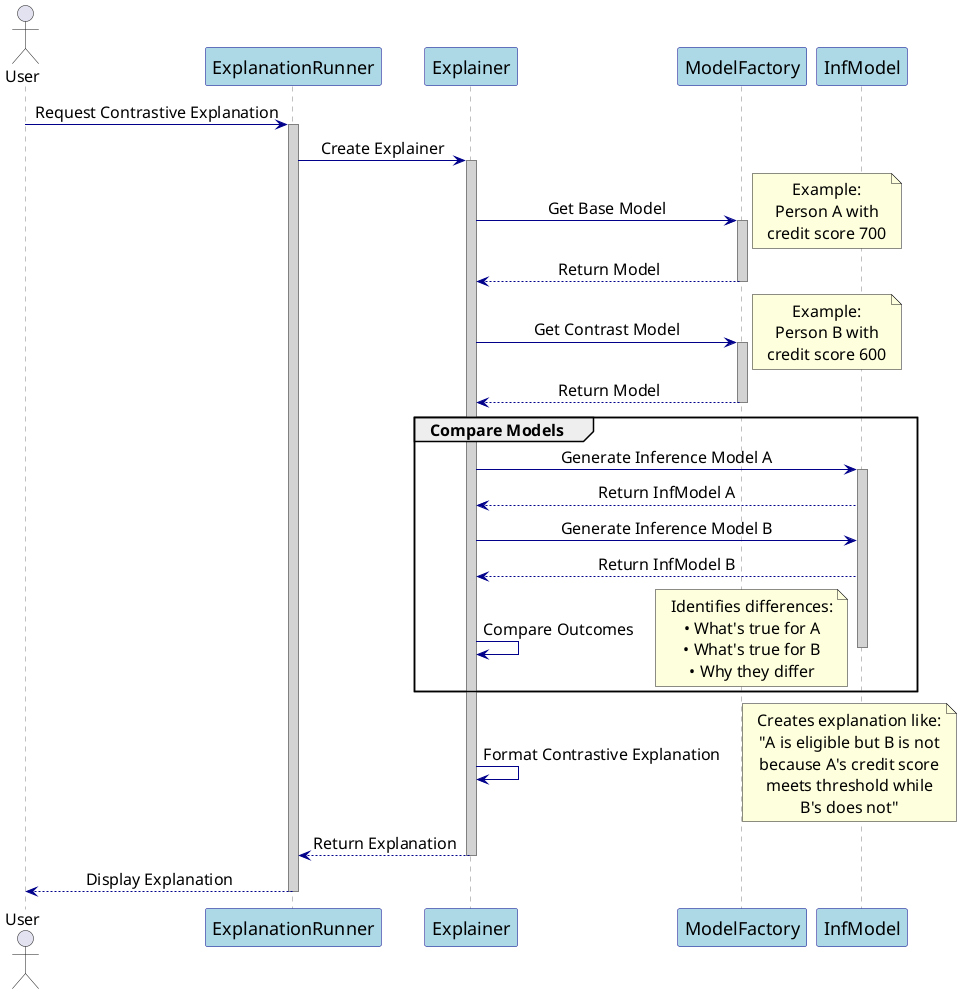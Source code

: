 @startuml Contrastive Explanation Flow

skinparam {
    FontSize 16
    DefaultFontSize 16
    DefaultTextAlignment center
}

skinparam sequence {
    ParticipantBackgroundColor LightBlue
    ParticipantBorderColor DarkBlue
    ArrowColor DarkBlue
    LifeLineBorderColor Gray
    LifeLineBackgroundColor LightGray
    NoteBorderColor DarkGray
    NoteBackgroundColor LightYellow
    ParticipantFontSize 18
    ArrowFontSize 16
    NoteFontSize 16
}

actor User
participant "ExplanationRunner" as ER
participant "Explainer" as E
participant "ModelFactory" as MF
participant "InfModel" as IM

User -> ER: Request Contrastive Explanation
activate ER

ER -> E: Create Explainer
activate E

E -> MF: Get Base Model
activate MF
note right
    Example:
    Person A with
    credit score 700
end note
MF --> E: Return Model
deactivate MF

E -> MF: Get Contrast Model
activate MF
note right
    Example:
    Person B with
    credit score 600
end note
MF --> E: Return Model
deactivate MF

group Compare Models
    E -> IM: Generate Inference Model A
    activate IM
    IM --> E: Return InfModel A
    
    E -> IM: Generate Inference Model B
    IM --> E: Return InfModel B
    
    E -> E: Compare Outcomes
    note right
        Identifies differences:
        • What's true for A
        • What's true for B
        • Why they differ
    end note
    deactivate IM
end

E -> E: Format Contrastive Explanation
note right
    Creates explanation like:
    "A is eligible but B is not
    because A's credit score
    meets threshold while
    B's does not"
end note

E --> ER: Return Explanation
deactivate E

ER --> User: Display Explanation
deactivate ER

@enduml